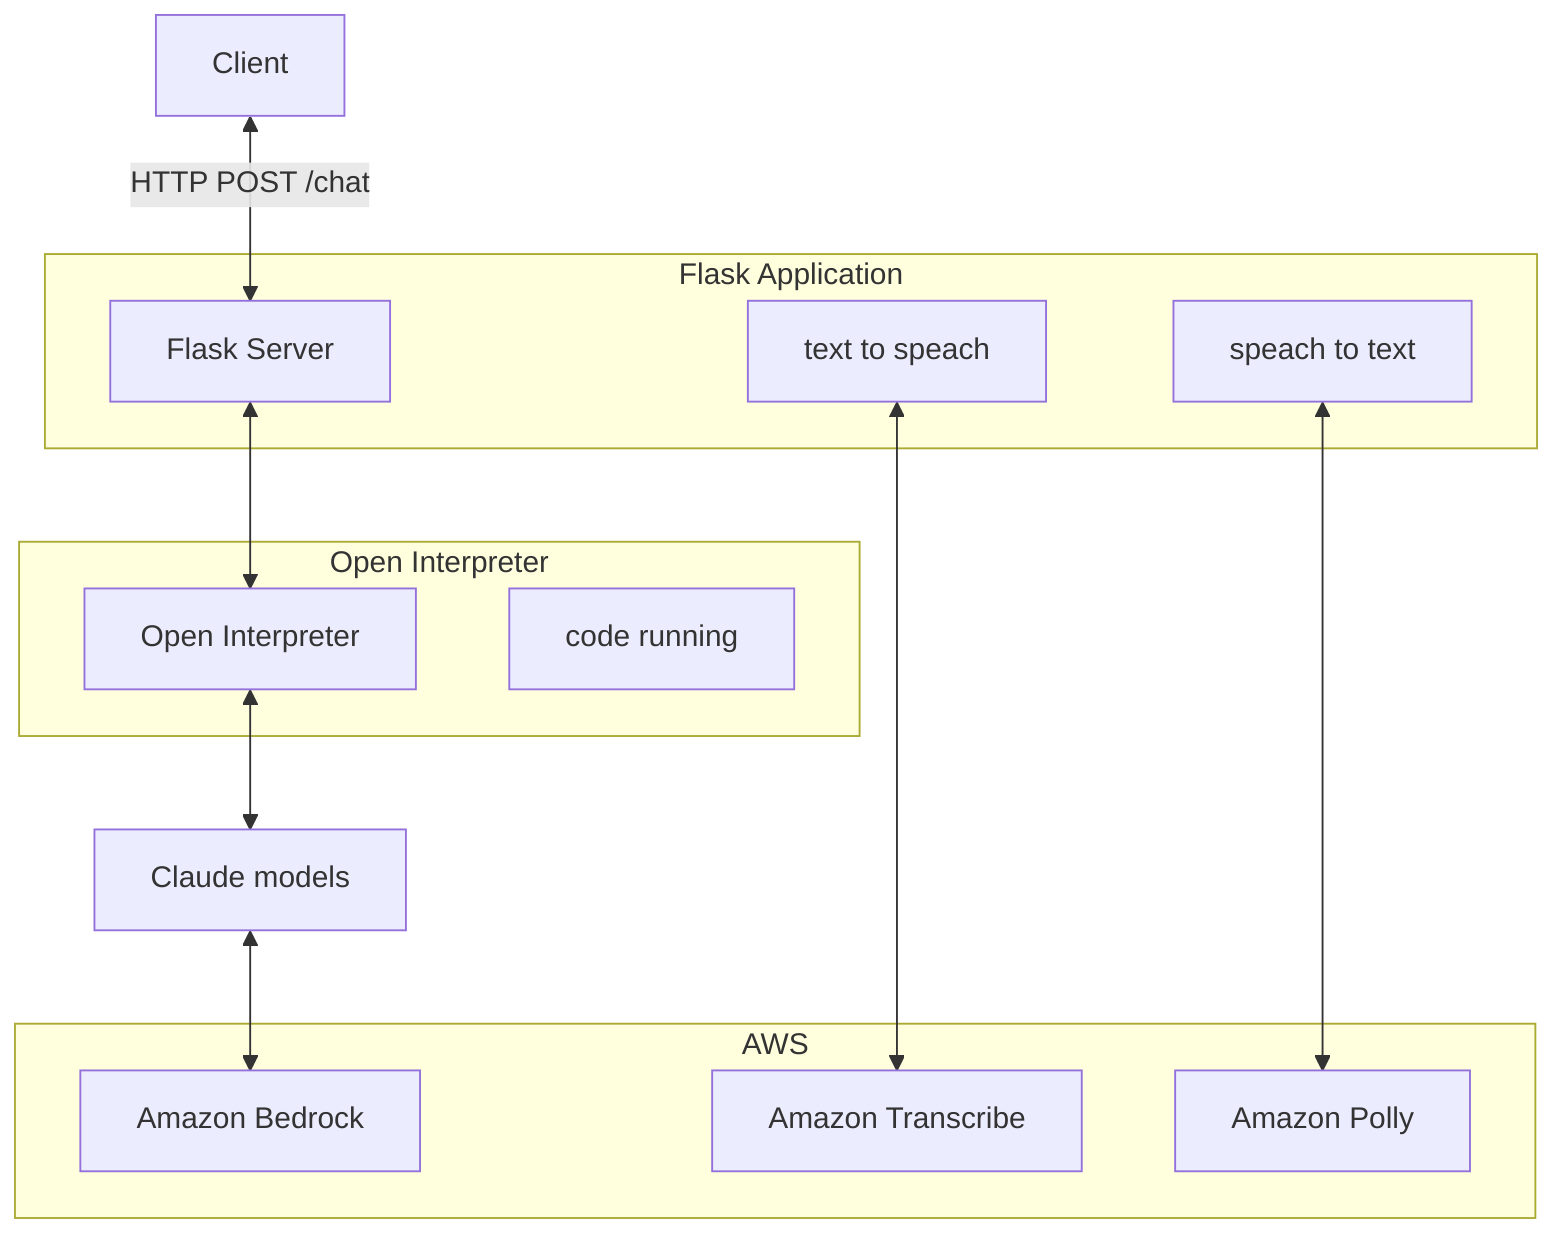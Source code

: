 graph TD
    A[Client] <-->|HTTP POST /chat| B[Flask Server]
    B <--> P[Open Interpreter]
    P <--> D[Claude models]
    D <--> O
    K <--> N
    L <--> M
    
    subgraph Flask Application
        B
        K[text to speach] 
        L[speach to text]
        
    end
    
    subgraph Open Interpreter
        P
        Q[code running]
    end
    
    subgraph AWS
        O[Amazon Bedrock]
        M[Amazon Polly]
        N[Amazon Transcribe]
    end